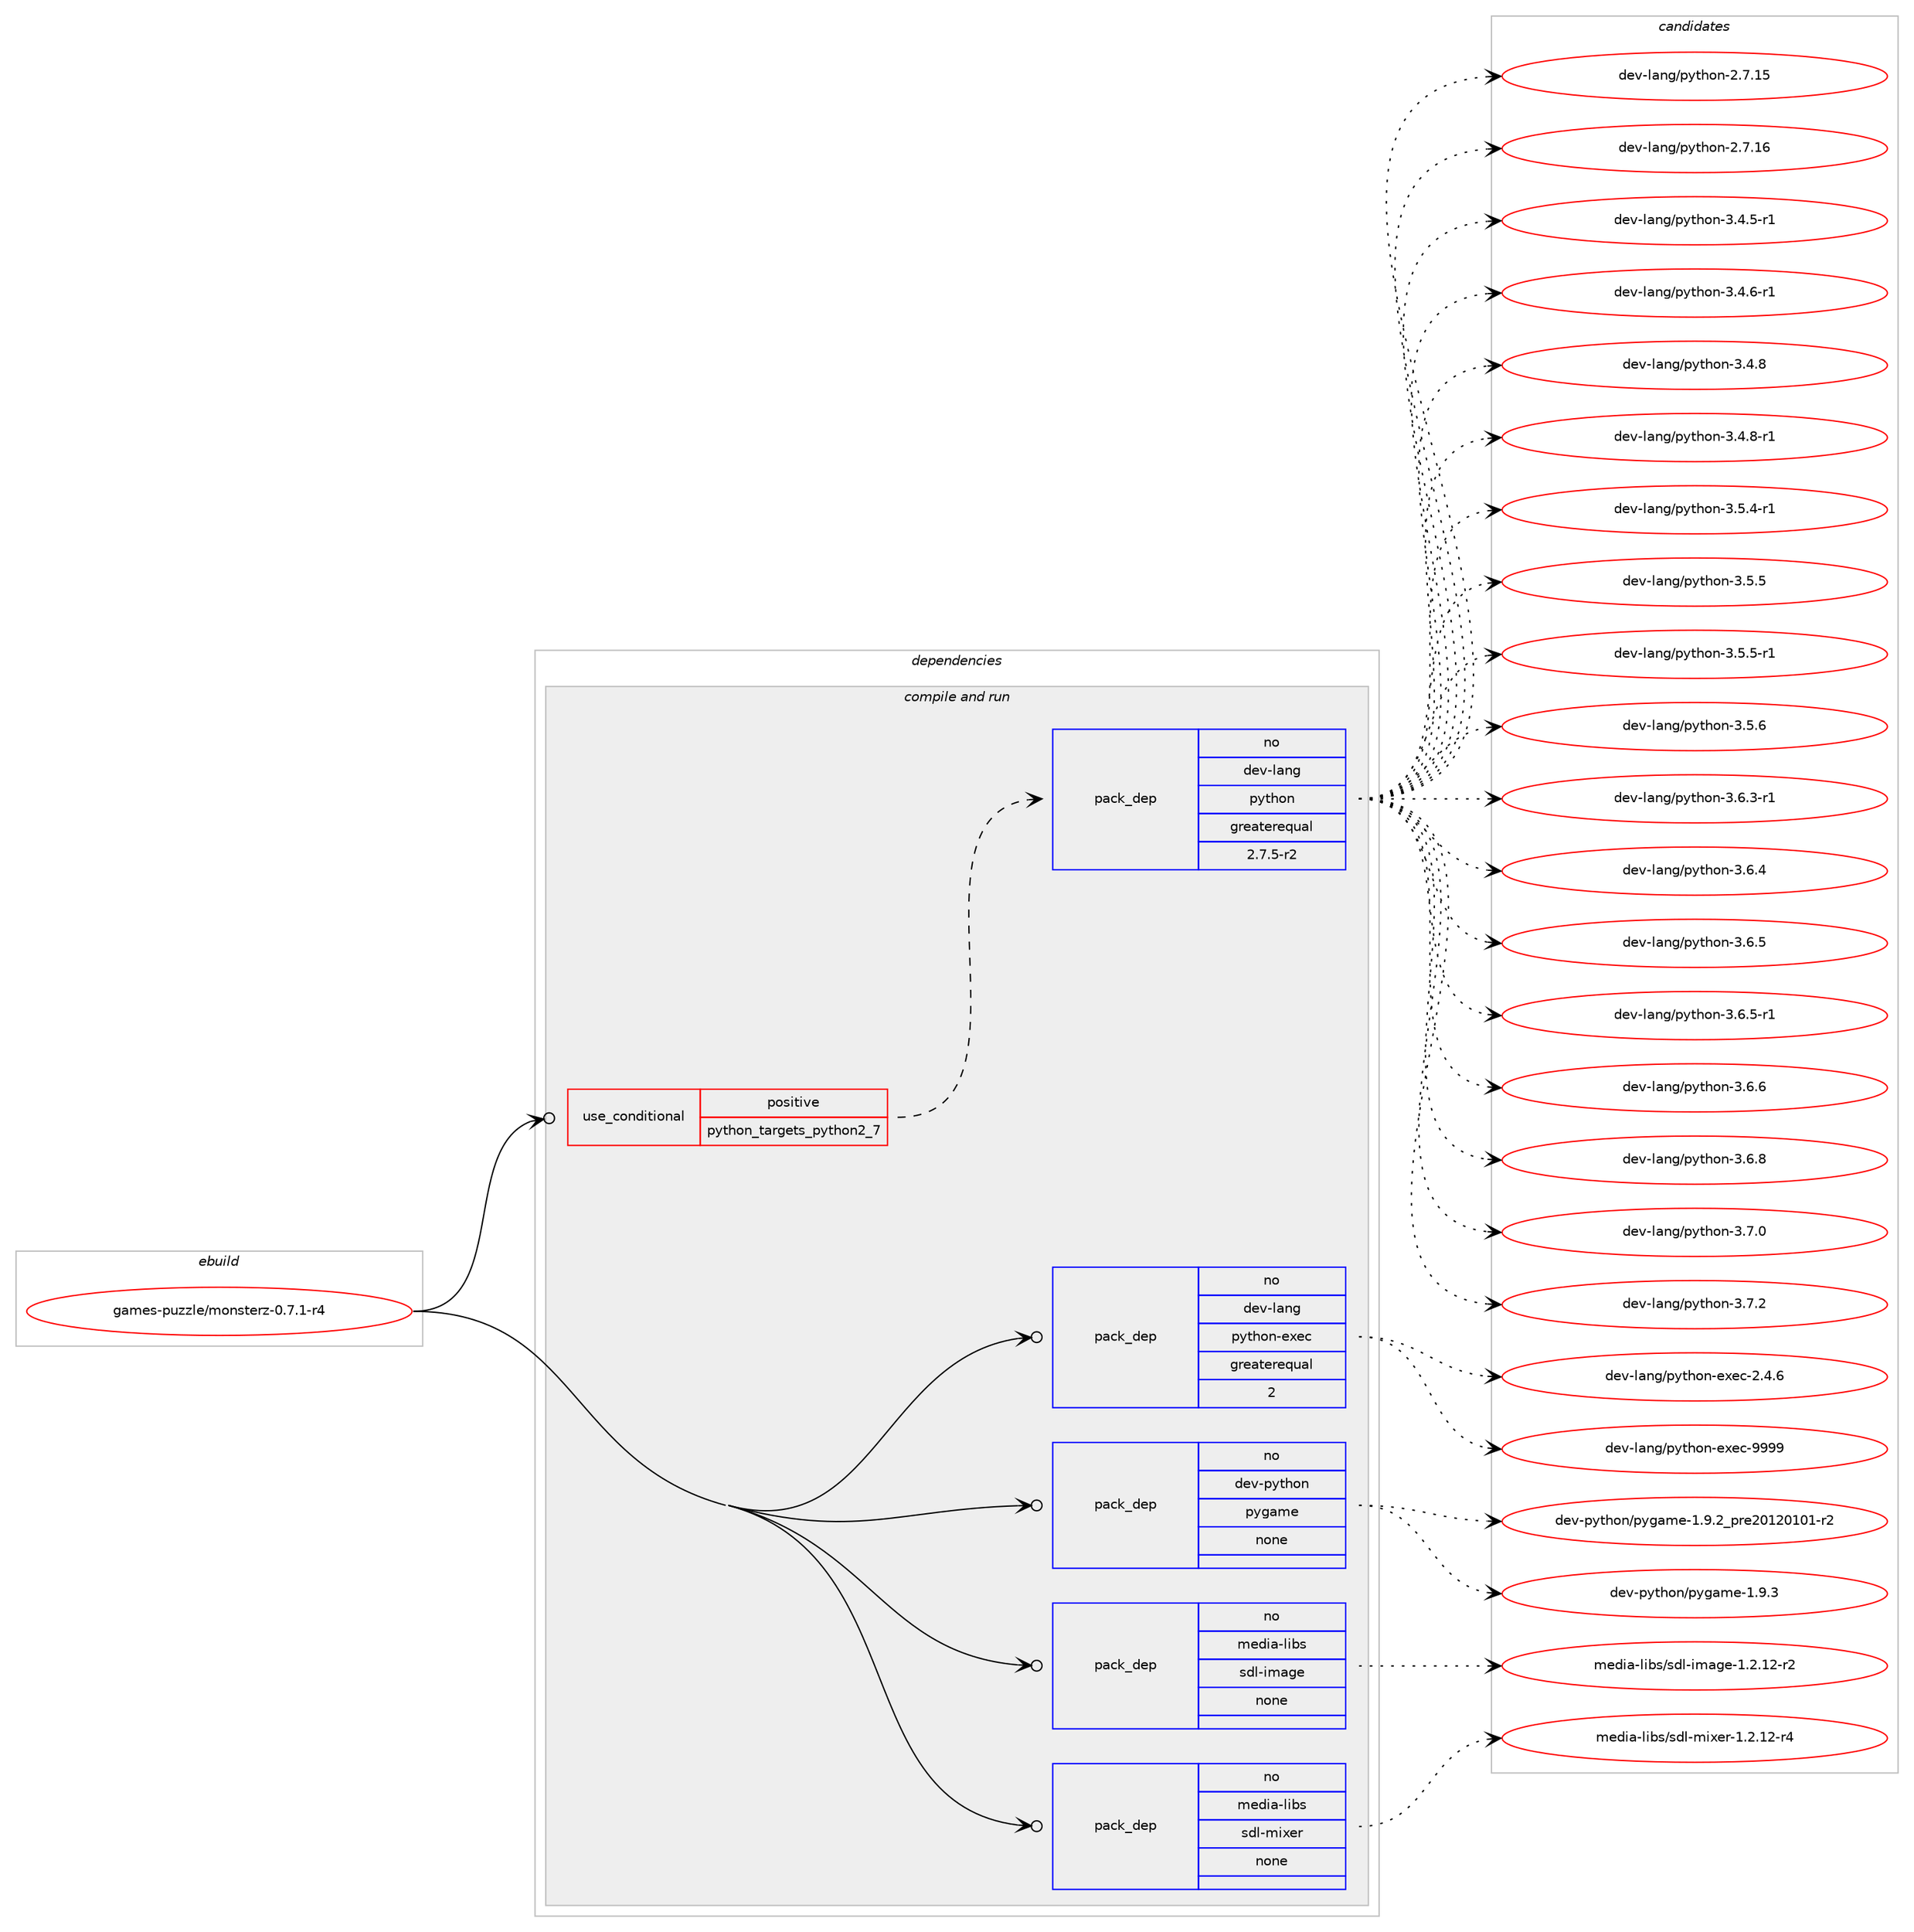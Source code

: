 digraph prolog {

# *************
# Graph options
# *************

newrank=true;
concentrate=true;
compound=true;
graph [rankdir=LR,fontname=Helvetica,fontsize=10,ranksep=1.5];#, ranksep=2.5, nodesep=0.2];
edge  [arrowhead=vee];
node  [fontname=Helvetica,fontsize=10];

# **********
# The ebuild
# **********

subgraph cluster_leftcol {
color=gray;
rank=same;
label=<<i>ebuild</i>>;
id [label="games-puzzle/monsterz-0.7.1-r4", color=red, width=4, href="../games-puzzle/monsterz-0.7.1-r4.svg"];
}

# ****************
# The dependencies
# ****************

subgraph cluster_midcol {
color=gray;
label=<<i>dependencies</i>>;
subgraph cluster_compile {
fillcolor="#eeeeee";
style=filled;
label=<<i>compile</i>>;
}
subgraph cluster_compileandrun {
fillcolor="#eeeeee";
style=filled;
label=<<i>compile and run</i>>;
subgraph cond426929 {
dependency1559392 [label=<<TABLE BORDER="0" CELLBORDER="1" CELLSPACING="0" CELLPADDING="4"><TR><TD ROWSPAN="3" CELLPADDING="10">use_conditional</TD></TR><TR><TD>positive</TD></TR><TR><TD>python_targets_python2_7</TD></TR></TABLE>>, shape=none, color=red];
subgraph pack1108399 {
dependency1559393 [label=<<TABLE BORDER="0" CELLBORDER="1" CELLSPACING="0" CELLPADDING="4" WIDTH="220"><TR><TD ROWSPAN="6" CELLPADDING="30">pack_dep</TD></TR><TR><TD WIDTH="110">no</TD></TR><TR><TD>dev-lang</TD></TR><TR><TD>python</TD></TR><TR><TD>greaterequal</TD></TR><TR><TD>2.7.5-r2</TD></TR></TABLE>>, shape=none, color=blue];
}
dependency1559392:e -> dependency1559393:w [weight=20,style="dashed",arrowhead="vee"];
}
id:e -> dependency1559392:w [weight=20,style="solid",arrowhead="odotvee"];
subgraph pack1108400 {
dependency1559394 [label=<<TABLE BORDER="0" CELLBORDER="1" CELLSPACING="0" CELLPADDING="4" WIDTH="220"><TR><TD ROWSPAN="6" CELLPADDING="30">pack_dep</TD></TR><TR><TD WIDTH="110">no</TD></TR><TR><TD>dev-lang</TD></TR><TR><TD>python-exec</TD></TR><TR><TD>greaterequal</TD></TR><TR><TD>2</TD></TR></TABLE>>, shape=none, color=blue];
}
id:e -> dependency1559394:w [weight=20,style="solid",arrowhead="odotvee"];
subgraph pack1108401 {
dependency1559395 [label=<<TABLE BORDER="0" CELLBORDER="1" CELLSPACING="0" CELLPADDING="4" WIDTH="220"><TR><TD ROWSPAN="6" CELLPADDING="30">pack_dep</TD></TR><TR><TD WIDTH="110">no</TD></TR><TR><TD>dev-python</TD></TR><TR><TD>pygame</TD></TR><TR><TD>none</TD></TR><TR><TD></TD></TR></TABLE>>, shape=none, color=blue];
}
id:e -> dependency1559395:w [weight=20,style="solid",arrowhead="odotvee"];
subgraph pack1108402 {
dependency1559396 [label=<<TABLE BORDER="0" CELLBORDER="1" CELLSPACING="0" CELLPADDING="4" WIDTH="220"><TR><TD ROWSPAN="6" CELLPADDING="30">pack_dep</TD></TR><TR><TD WIDTH="110">no</TD></TR><TR><TD>media-libs</TD></TR><TR><TD>sdl-image</TD></TR><TR><TD>none</TD></TR><TR><TD></TD></TR></TABLE>>, shape=none, color=blue];
}
id:e -> dependency1559396:w [weight=20,style="solid",arrowhead="odotvee"];
subgraph pack1108403 {
dependency1559397 [label=<<TABLE BORDER="0" CELLBORDER="1" CELLSPACING="0" CELLPADDING="4" WIDTH="220"><TR><TD ROWSPAN="6" CELLPADDING="30">pack_dep</TD></TR><TR><TD WIDTH="110">no</TD></TR><TR><TD>media-libs</TD></TR><TR><TD>sdl-mixer</TD></TR><TR><TD>none</TD></TR><TR><TD></TD></TR></TABLE>>, shape=none, color=blue];
}
id:e -> dependency1559397:w [weight=20,style="solid",arrowhead="odotvee"];
}
subgraph cluster_run {
fillcolor="#eeeeee";
style=filled;
label=<<i>run</i>>;
}
}

# **************
# The candidates
# **************

subgraph cluster_choices {
rank=same;
color=gray;
label=<<i>candidates</i>>;

subgraph choice1108399 {
color=black;
nodesep=1;
choice10010111845108971101034711212111610411111045504655464953 [label="dev-lang/python-2.7.15", color=red, width=4,href="../dev-lang/python-2.7.15.svg"];
choice10010111845108971101034711212111610411111045504655464954 [label="dev-lang/python-2.7.16", color=red, width=4,href="../dev-lang/python-2.7.16.svg"];
choice1001011184510897110103471121211161041111104551465246534511449 [label="dev-lang/python-3.4.5-r1", color=red, width=4,href="../dev-lang/python-3.4.5-r1.svg"];
choice1001011184510897110103471121211161041111104551465246544511449 [label="dev-lang/python-3.4.6-r1", color=red, width=4,href="../dev-lang/python-3.4.6-r1.svg"];
choice100101118451089711010347112121116104111110455146524656 [label="dev-lang/python-3.4.8", color=red, width=4,href="../dev-lang/python-3.4.8.svg"];
choice1001011184510897110103471121211161041111104551465246564511449 [label="dev-lang/python-3.4.8-r1", color=red, width=4,href="../dev-lang/python-3.4.8-r1.svg"];
choice1001011184510897110103471121211161041111104551465346524511449 [label="dev-lang/python-3.5.4-r1", color=red, width=4,href="../dev-lang/python-3.5.4-r1.svg"];
choice100101118451089711010347112121116104111110455146534653 [label="dev-lang/python-3.5.5", color=red, width=4,href="../dev-lang/python-3.5.5.svg"];
choice1001011184510897110103471121211161041111104551465346534511449 [label="dev-lang/python-3.5.5-r1", color=red, width=4,href="../dev-lang/python-3.5.5-r1.svg"];
choice100101118451089711010347112121116104111110455146534654 [label="dev-lang/python-3.5.6", color=red, width=4,href="../dev-lang/python-3.5.6.svg"];
choice1001011184510897110103471121211161041111104551465446514511449 [label="dev-lang/python-3.6.3-r1", color=red, width=4,href="../dev-lang/python-3.6.3-r1.svg"];
choice100101118451089711010347112121116104111110455146544652 [label="dev-lang/python-3.6.4", color=red, width=4,href="../dev-lang/python-3.6.4.svg"];
choice100101118451089711010347112121116104111110455146544653 [label="dev-lang/python-3.6.5", color=red, width=4,href="../dev-lang/python-3.6.5.svg"];
choice1001011184510897110103471121211161041111104551465446534511449 [label="dev-lang/python-3.6.5-r1", color=red, width=4,href="../dev-lang/python-3.6.5-r1.svg"];
choice100101118451089711010347112121116104111110455146544654 [label="dev-lang/python-3.6.6", color=red, width=4,href="../dev-lang/python-3.6.6.svg"];
choice100101118451089711010347112121116104111110455146544656 [label="dev-lang/python-3.6.8", color=red, width=4,href="../dev-lang/python-3.6.8.svg"];
choice100101118451089711010347112121116104111110455146554648 [label="dev-lang/python-3.7.0", color=red, width=4,href="../dev-lang/python-3.7.0.svg"];
choice100101118451089711010347112121116104111110455146554650 [label="dev-lang/python-3.7.2", color=red, width=4,href="../dev-lang/python-3.7.2.svg"];
dependency1559393:e -> choice10010111845108971101034711212111610411111045504655464953:w [style=dotted,weight="100"];
dependency1559393:e -> choice10010111845108971101034711212111610411111045504655464954:w [style=dotted,weight="100"];
dependency1559393:e -> choice1001011184510897110103471121211161041111104551465246534511449:w [style=dotted,weight="100"];
dependency1559393:e -> choice1001011184510897110103471121211161041111104551465246544511449:w [style=dotted,weight="100"];
dependency1559393:e -> choice100101118451089711010347112121116104111110455146524656:w [style=dotted,weight="100"];
dependency1559393:e -> choice1001011184510897110103471121211161041111104551465246564511449:w [style=dotted,weight="100"];
dependency1559393:e -> choice1001011184510897110103471121211161041111104551465346524511449:w [style=dotted,weight="100"];
dependency1559393:e -> choice100101118451089711010347112121116104111110455146534653:w [style=dotted,weight="100"];
dependency1559393:e -> choice1001011184510897110103471121211161041111104551465346534511449:w [style=dotted,weight="100"];
dependency1559393:e -> choice100101118451089711010347112121116104111110455146534654:w [style=dotted,weight="100"];
dependency1559393:e -> choice1001011184510897110103471121211161041111104551465446514511449:w [style=dotted,weight="100"];
dependency1559393:e -> choice100101118451089711010347112121116104111110455146544652:w [style=dotted,weight="100"];
dependency1559393:e -> choice100101118451089711010347112121116104111110455146544653:w [style=dotted,weight="100"];
dependency1559393:e -> choice1001011184510897110103471121211161041111104551465446534511449:w [style=dotted,weight="100"];
dependency1559393:e -> choice100101118451089711010347112121116104111110455146544654:w [style=dotted,weight="100"];
dependency1559393:e -> choice100101118451089711010347112121116104111110455146544656:w [style=dotted,weight="100"];
dependency1559393:e -> choice100101118451089711010347112121116104111110455146554648:w [style=dotted,weight="100"];
dependency1559393:e -> choice100101118451089711010347112121116104111110455146554650:w [style=dotted,weight="100"];
}
subgraph choice1108400 {
color=black;
nodesep=1;
choice1001011184510897110103471121211161041111104510112010199455046524654 [label="dev-lang/python-exec-2.4.6", color=red, width=4,href="../dev-lang/python-exec-2.4.6.svg"];
choice10010111845108971101034711212111610411111045101120101994557575757 [label="dev-lang/python-exec-9999", color=red, width=4,href="../dev-lang/python-exec-9999.svg"];
dependency1559394:e -> choice1001011184510897110103471121211161041111104510112010199455046524654:w [style=dotted,weight="100"];
dependency1559394:e -> choice10010111845108971101034711212111610411111045101120101994557575757:w [style=dotted,weight="100"];
}
subgraph choice1108401 {
color=black;
nodesep=1;
choice1001011184511212111610411111047112121103971091014549465746509511211410150484950484948494511450 [label="dev-python/pygame-1.9.2_pre20120101-r2", color=red, width=4,href="../dev-python/pygame-1.9.2_pre20120101-r2.svg"];
choice100101118451121211161041111104711212110397109101454946574651 [label="dev-python/pygame-1.9.3", color=red, width=4,href="../dev-python/pygame-1.9.3.svg"];
dependency1559395:e -> choice1001011184511212111610411111047112121103971091014549465746509511211410150484950484948494511450:w [style=dotted,weight="100"];
dependency1559395:e -> choice100101118451121211161041111104711212110397109101454946574651:w [style=dotted,weight="100"];
}
subgraph choice1108402 {
color=black;
nodesep=1;
choice109101100105974510810598115471151001084510510997103101454946504649504511450 [label="media-libs/sdl-image-1.2.12-r2", color=red, width=4,href="../media-libs/sdl-image-1.2.12-r2.svg"];
dependency1559396:e -> choice109101100105974510810598115471151001084510510997103101454946504649504511450:w [style=dotted,weight="100"];
}
subgraph choice1108403 {
color=black;
nodesep=1;
choice1091011001059745108105981154711510010845109105120101114454946504649504511452 [label="media-libs/sdl-mixer-1.2.12-r4", color=red, width=4,href="../media-libs/sdl-mixer-1.2.12-r4.svg"];
dependency1559397:e -> choice1091011001059745108105981154711510010845109105120101114454946504649504511452:w [style=dotted,weight="100"];
}
}

}
